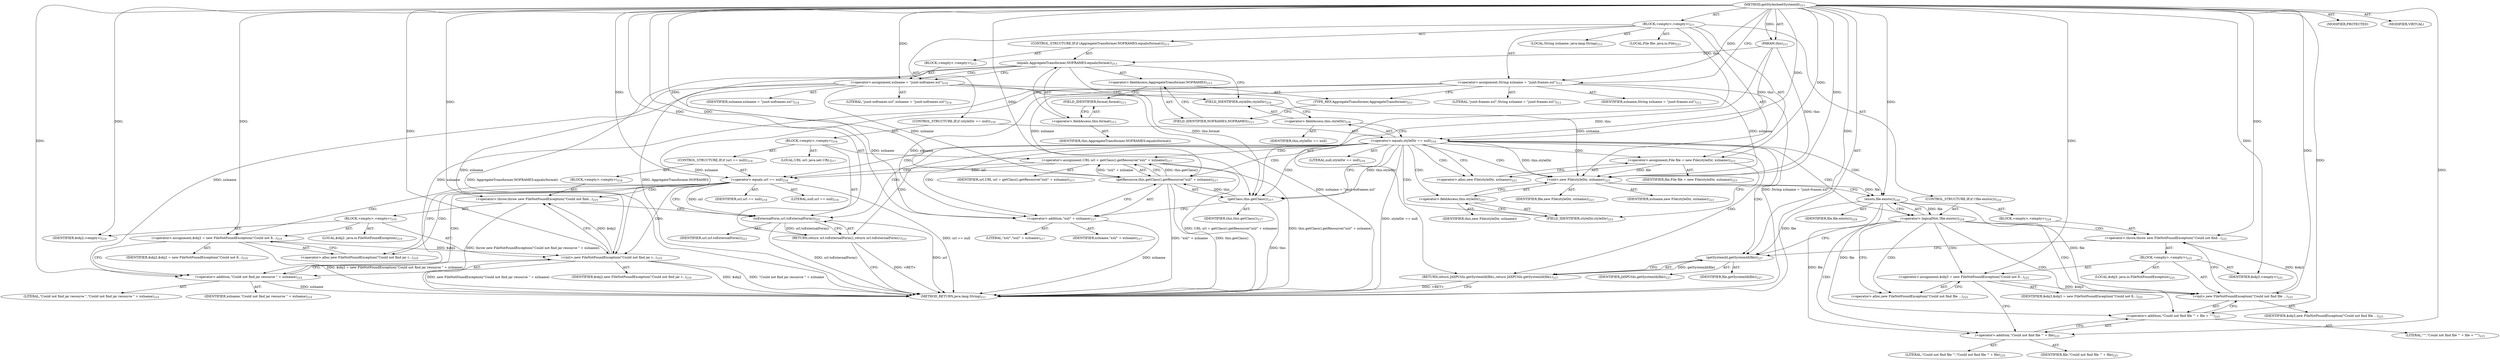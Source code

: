 digraph "getStylesheetSystemId" {  
"111669149708" [label = <(METHOD,getStylesheetSystemId)<SUB>211</SUB>> ]
"115964116998" [label = <(PARAM,this)<SUB>211</SUB>> ]
"25769803799" [label = <(BLOCK,&lt;empty&gt;,&lt;empty&gt;)<SUB>211</SUB>> ]
"94489280520" [label = <(LOCAL,String xslname: java.lang.String)<SUB>212</SUB>> ]
"30064771144" [label = <(&lt;operator&gt;.assignment,String xslname = &quot;junit-frames.xsl&quot;)<SUB>212</SUB>> ]
"68719476789" [label = <(IDENTIFIER,xslname,String xslname = &quot;junit-frames.xsl&quot;)<SUB>212</SUB>> ]
"90194313223" [label = <(LITERAL,&quot;junit-frames.xsl&quot;,String xslname = &quot;junit-frames.xsl&quot;)<SUB>212</SUB>> ]
"47244640265" [label = <(CONTROL_STRUCTURE,IF,if (AggregateTransformer.NOFRAMES.equals(format)))<SUB>213</SUB>> ]
"30064771145" [label = <(equals,AggregateTransformer.NOFRAMES.equals(format))<SUB>213</SUB>> ]
"30064771146" [label = <(&lt;operator&gt;.fieldAccess,AggregateTransformer.NOFRAMES)<SUB>213</SUB>> ]
"180388626437" [label = <(TYPE_REF,AggregateTransformer,AggregateTransformer)<SUB>213</SUB>> ]
"55834574869" [label = <(FIELD_IDENTIFIER,NOFRAMES,NOFRAMES)<SUB>213</SUB>> ]
"30064771147" [label = <(&lt;operator&gt;.fieldAccess,this.format)<SUB>213</SUB>> ]
"68719476790" [label = <(IDENTIFIER,this,AggregateTransformer.NOFRAMES.equals(format))> ]
"55834574870" [label = <(FIELD_IDENTIFIER,format,format)<SUB>213</SUB>> ]
"25769803800" [label = <(BLOCK,&lt;empty&gt;,&lt;empty&gt;)<SUB>213</SUB>> ]
"30064771148" [label = <(&lt;operator&gt;.assignment,xslname = &quot;junit-noframes.xsl&quot;)<SUB>214</SUB>> ]
"68719476791" [label = <(IDENTIFIER,xslname,xslname = &quot;junit-noframes.xsl&quot;)<SUB>214</SUB>> ]
"90194313224" [label = <(LITERAL,&quot;junit-noframes.xsl&quot;,xslname = &quot;junit-noframes.xsl&quot;)<SUB>214</SUB>> ]
"47244640266" [label = <(CONTROL_STRUCTURE,IF,if (styleDir == null))<SUB>216</SUB>> ]
"30064771149" [label = <(&lt;operator&gt;.equals,styleDir == null)<SUB>216</SUB>> ]
"30064771150" [label = <(&lt;operator&gt;.fieldAccess,this.styleDir)<SUB>216</SUB>> ]
"68719476792" [label = <(IDENTIFIER,this,styleDir == null)> ]
"55834574871" [label = <(FIELD_IDENTIFIER,styleDir,styleDir)<SUB>216</SUB>> ]
"90194313225" [label = <(LITERAL,null,styleDir == null)<SUB>216</SUB>> ]
"25769803801" [label = <(BLOCK,&lt;empty&gt;,&lt;empty&gt;)<SUB>216</SUB>> ]
"94489280521" [label = <(LOCAL,URL url: java.net.URL)<SUB>217</SUB>> ]
"30064771151" [label = <(&lt;operator&gt;.assignment,URL url = getClass().getResource(&quot;xsl/&quot; + xslname))<SUB>217</SUB>> ]
"68719476793" [label = <(IDENTIFIER,url,URL url = getClass().getResource(&quot;xsl/&quot; + xslname))<SUB>217</SUB>> ]
"30064771152" [label = <(getResource,this.getClass().getResource(&quot;xsl/&quot; + xslname))<SUB>217</SUB>> ]
"30064771153" [label = <(getClass,this.getClass())<SUB>217</SUB>> ]
"68719476743" [label = <(IDENTIFIER,this,this.getClass())<SUB>217</SUB>> ]
"30064771154" [label = <(&lt;operator&gt;.addition,&quot;xsl/&quot; + xslname)<SUB>217</SUB>> ]
"90194313226" [label = <(LITERAL,&quot;xsl/&quot;,&quot;xsl/&quot; + xslname)<SUB>217</SUB>> ]
"68719476794" [label = <(IDENTIFIER,xslname,&quot;xsl/&quot; + xslname)<SUB>217</SUB>> ]
"47244640267" [label = <(CONTROL_STRUCTURE,IF,if (url == null))<SUB>218</SUB>> ]
"30064771155" [label = <(&lt;operator&gt;.equals,url == null)<SUB>218</SUB>> ]
"68719476795" [label = <(IDENTIFIER,url,url == null)<SUB>218</SUB>> ]
"90194313227" [label = <(LITERAL,null,url == null)<SUB>218</SUB>> ]
"25769803802" [label = <(BLOCK,&lt;empty&gt;,&lt;empty&gt;)<SUB>218</SUB>> ]
"30064771156" [label = <(&lt;operator&gt;.throw,throw new FileNotFoundException(&quot;Could not find...)<SUB>219</SUB>> ]
"25769803803" [label = <(BLOCK,&lt;empty&gt;,&lt;empty&gt;)<SUB>219</SUB>> ]
"94489280522" [label = <(LOCAL,$obj2: java.io.FileNotFoundException)<SUB>219</SUB>> ]
"30064771157" [label = <(&lt;operator&gt;.assignment,$obj2 = new FileNotFoundException(&quot;Could not fi...)<SUB>219</SUB>> ]
"68719476796" [label = <(IDENTIFIER,$obj2,$obj2 = new FileNotFoundException(&quot;Could not fi...)<SUB>219</SUB>> ]
"30064771158" [label = <(&lt;operator&gt;.alloc,new FileNotFoundException(&quot;Could not find jar r...)<SUB>219</SUB>> ]
"30064771159" [label = <(&lt;init&gt;,new FileNotFoundException(&quot;Could not find jar r...)<SUB>219</SUB>> ]
"68719476797" [label = <(IDENTIFIER,$obj2,new FileNotFoundException(&quot;Could not find jar r...)<SUB>219</SUB>> ]
"30064771160" [label = <(&lt;operator&gt;.addition,&quot;Could not find jar resource &quot; + xslname)<SUB>219</SUB>> ]
"90194313228" [label = <(LITERAL,&quot;Could not find jar resource &quot;,&quot;Could not find jar resource &quot; + xslname)<SUB>219</SUB>> ]
"68719476798" [label = <(IDENTIFIER,xslname,&quot;Could not find jar resource &quot; + xslname)<SUB>219</SUB>> ]
"68719476799" [label = <(IDENTIFIER,$obj2,&lt;empty&gt;)<SUB>219</SUB>> ]
"146028888066" [label = <(RETURN,return url.toExternalForm();,return url.toExternalForm();)<SUB>221</SUB>> ]
"30064771161" [label = <(toExternalForm,url.toExternalForm())<SUB>221</SUB>> ]
"68719476800" [label = <(IDENTIFIER,url,url.toExternalForm())<SUB>221</SUB>> ]
"94489280523" [label = <(LOCAL,File file: java.io.File)<SUB>223</SUB>> ]
"30064771162" [label = <(&lt;operator&gt;.assignment,File file = new File(styleDir, xslname))<SUB>223</SUB>> ]
"68719476801" [label = <(IDENTIFIER,file,File file = new File(styleDir, xslname))<SUB>223</SUB>> ]
"30064771163" [label = <(&lt;operator&gt;.alloc,new File(styleDir, xslname))<SUB>223</SUB>> ]
"30064771164" [label = <(&lt;init&gt;,new File(styleDir, xslname))<SUB>223</SUB>> ]
"68719476802" [label = <(IDENTIFIER,file,new File(styleDir, xslname))<SUB>223</SUB>> ]
"30064771165" [label = <(&lt;operator&gt;.fieldAccess,this.styleDir)<SUB>223</SUB>> ]
"68719476803" [label = <(IDENTIFIER,this,new File(styleDir, xslname))> ]
"55834574872" [label = <(FIELD_IDENTIFIER,styleDir,styleDir)<SUB>223</SUB>> ]
"68719476804" [label = <(IDENTIFIER,xslname,new File(styleDir, xslname))<SUB>223</SUB>> ]
"47244640268" [label = <(CONTROL_STRUCTURE,IF,if (!file.exists()))<SUB>224</SUB>> ]
"30064771166" [label = <(&lt;operator&gt;.logicalNot,!file.exists())<SUB>224</SUB>> ]
"30064771167" [label = <(exists,file.exists())<SUB>224</SUB>> ]
"68719476805" [label = <(IDENTIFIER,file,file.exists())<SUB>224</SUB>> ]
"25769803804" [label = <(BLOCK,&lt;empty&gt;,&lt;empty&gt;)<SUB>224</SUB>> ]
"30064771168" [label = <(&lt;operator&gt;.throw,throw new FileNotFoundException(&quot;Could not find...)<SUB>225</SUB>> ]
"25769803805" [label = <(BLOCK,&lt;empty&gt;,&lt;empty&gt;)<SUB>225</SUB>> ]
"94489280524" [label = <(LOCAL,$obj3: java.io.FileNotFoundException)<SUB>225</SUB>> ]
"30064771169" [label = <(&lt;operator&gt;.assignment,$obj3 = new FileNotFoundException(&quot;Could not fi...)<SUB>225</SUB>> ]
"68719476806" [label = <(IDENTIFIER,$obj3,$obj3 = new FileNotFoundException(&quot;Could not fi...)<SUB>225</SUB>> ]
"30064771170" [label = <(&lt;operator&gt;.alloc,new FileNotFoundException(&quot;Could not find file ...)<SUB>225</SUB>> ]
"30064771171" [label = <(&lt;init&gt;,new FileNotFoundException(&quot;Could not find file ...)<SUB>225</SUB>> ]
"68719476807" [label = <(IDENTIFIER,$obj3,new FileNotFoundException(&quot;Could not find file ...)<SUB>225</SUB>> ]
"30064771172" [label = <(&lt;operator&gt;.addition,&quot;Could not find file '&quot; + file + &quot;'&quot;)<SUB>225</SUB>> ]
"30064771173" [label = <(&lt;operator&gt;.addition,&quot;Could not find file '&quot; + file)<SUB>225</SUB>> ]
"90194313229" [label = <(LITERAL,&quot;Could not find file '&quot;,&quot;Could not find file '&quot; + file)<SUB>225</SUB>> ]
"68719476808" [label = <(IDENTIFIER,file,&quot;Could not find file '&quot; + file)<SUB>225</SUB>> ]
"90194313230" [label = <(LITERAL,&quot;'&quot;,&quot;Could not find file '&quot; + file + &quot;'&quot;)<SUB>225</SUB>> ]
"68719476809" [label = <(IDENTIFIER,$obj3,&lt;empty&gt;)<SUB>225</SUB>> ]
"146028888067" [label = <(RETURN,return JAXPUtils.getSystemId(file);,return JAXPUtils.getSystemId(file);)<SUB>227</SUB>> ]
"30064771174" [label = <(getSystemId,getSystemId(file))<SUB>227</SUB>> ]
"68719476810" [label = <(IDENTIFIER,JAXPUtils,getSystemId(file))<SUB>227</SUB>> ]
"68719476811" [label = <(IDENTIFIER,file,getSystemId(file))<SUB>227</SUB>> ]
"133143986214" [label = <(MODIFIER,PROTECTED)> ]
"133143986215" [label = <(MODIFIER,VIRTUAL)> ]
"128849018892" [label = <(METHOD_RETURN,java.lang.String)<SUB>211</SUB>> ]
  "111669149708" -> "115964116998"  [ label = "AST: "] 
  "111669149708" -> "25769803799"  [ label = "AST: "] 
  "111669149708" -> "133143986214"  [ label = "AST: "] 
  "111669149708" -> "133143986215"  [ label = "AST: "] 
  "111669149708" -> "128849018892"  [ label = "AST: "] 
  "25769803799" -> "94489280520"  [ label = "AST: "] 
  "25769803799" -> "30064771144"  [ label = "AST: "] 
  "25769803799" -> "47244640265"  [ label = "AST: "] 
  "25769803799" -> "47244640266"  [ label = "AST: "] 
  "25769803799" -> "94489280523"  [ label = "AST: "] 
  "25769803799" -> "30064771162"  [ label = "AST: "] 
  "25769803799" -> "30064771164"  [ label = "AST: "] 
  "25769803799" -> "47244640268"  [ label = "AST: "] 
  "25769803799" -> "146028888067"  [ label = "AST: "] 
  "30064771144" -> "68719476789"  [ label = "AST: "] 
  "30064771144" -> "90194313223"  [ label = "AST: "] 
  "47244640265" -> "30064771145"  [ label = "AST: "] 
  "47244640265" -> "25769803800"  [ label = "AST: "] 
  "30064771145" -> "30064771146"  [ label = "AST: "] 
  "30064771145" -> "30064771147"  [ label = "AST: "] 
  "30064771146" -> "180388626437"  [ label = "AST: "] 
  "30064771146" -> "55834574869"  [ label = "AST: "] 
  "30064771147" -> "68719476790"  [ label = "AST: "] 
  "30064771147" -> "55834574870"  [ label = "AST: "] 
  "25769803800" -> "30064771148"  [ label = "AST: "] 
  "30064771148" -> "68719476791"  [ label = "AST: "] 
  "30064771148" -> "90194313224"  [ label = "AST: "] 
  "47244640266" -> "30064771149"  [ label = "AST: "] 
  "47244640266" -> "25769803801"  [ label = "AST: "] 
  "30064771149" -> "30064771150"  [ label = "AST: "] 
  "30064771149" -> "90194313225"  [ label = "AST: "] 
  "30064771150" -> "68719476792"  [ label = "AST: "] 
  "30064771150" -> "55834574871"  [ label = "AST: "] 
  "25769803801" -> "94489280521"  [ label = "AST: "] 
  "25769803801" -> "30064771151"  [ label = "AST: "] 
  "25769803801" -> "47244640267"  [ label = "AST: "] 
  "25769803801" -> "146028888066"  [ label = "AST: "] 
  "30064771151" -> "68719476793"  [ label = "AST: "] 
  "30064771151" -> "30064771152"  [ label = "AST: "] 
  "30064771152" -> "30064771153"  [ label = "AST: "] 
  "30064771152" -> "30064771154"  [ label = "AST: "] 
  "30064771153" -> "68719476743"  [ label = "AST: "] 
  "30064771154" -> "90194313226"  [ label = "AST: "] 
  "30064771154" -> "68719476794"  [ label = "AST: "] 
  "47244640267" -> "30064771155"  [ label = "AST: "] 
  "47244640267" -> "25769803802"  [ label = "AST: "] 
  "30064771155" -> "68719476795"  [ label = "AST: "] 
  "30064771155" -> "90194313227"  [ label = "AST: "] 
  "25769803802" -> "30064771156"  [ label = "AST: "] 
  "30064771156" -> "25769803803"  [ label = "AST: "] 
  "25769803803" -> "94489280522"  [ label = "AST: "] 
  "25769803803" -> "30064771157"  [ label = "AST: "] 
  "25769803803" -> "30064771159"  [ label = "AST: "] 
  "25769803803" -> "68719476799"  [ label = "AST: "] 
  "30064771157" -> "68719476796"  [ label = "AST: "] 
  "30064771157" -> "30064771158"  [ label = "AST: "] 
  "30064771159" -> "68719476797"  [ label = "AST: "] 
  "30064771159" -> "30064771160"  [ label = "AST: "] 
  "30064771160" -> "90194313228"  [ label = "AST: "] 
  "30064771160" -> "68719476798"  [ label = "AST: "] 
  "146028888066" -> "30064771161"  [ label = "AST: "] 
  "30064771161" -> "68719476800"  [ label = "AST: "] 
  "30064771162" -> "68719476801"  [ label = "AST: "] 
  "30064771162" -> "30064771163"  [ label = "AST: "] 
  "30064771164" -> "68719476802"  [ label = "AST: "] 
  "30064771164" -> "30064771165"  [ label = "AST: "] 
  "30064771164" -> "68719476804"  [ label = "AST: "] 
  "30064771165" -> "68719476803"  [ label = "AST: "] 
  "30064771165" -> "55834574872"  [ label = "AST: "] 
  "47244640268" -> "30064771166"  [ label = "AST: "] 
  "47244640268" -> "25769803804"  [ label = "AST: "] 
  "30064771166" -> "30064771167"  [ label = "AST: "] 
  "30064771167" -> "68719476805"  [ label = "AST: "] 
  "25769803804" -> "30064771168"  [ label = "AST: "] 
  "30064771168" -> "25769803805"  [ label = "AST: "] 
  "25769803805" -> "94489280524"  [ label = "AST: "] 
  "25769803805" -> "30064771169"  [ label = "AST: "] 
  "25769803805" -> "30064771171"  [ label = "AST: "] 
  "25769803805" -> "68719476809"  [ label = "AST: "] 
  "30064771169" -> "68719476806"  [ label = "AST: "] 
  "30064771169" -> "30064771170"  [ label = "AST: "] 
  "30064771171" -> "68719476807"  [ label = "AST: "] 
  "30064771171" -> "30064771172"  [ label = "AST: "] 
  "30064771172" -> "30064771173"  [ label = "AST: "] 
  "30064771172" -> "90194313230"  [ label = "AST: "] 
  "30064771173" -> "90194313229"  [ label = "AST: "] 
  "30064771173" -> "68719476808"  [ label = "AST: "] 
  "146028888067" -> "30064771174"  [ label = "AST: "] 
  "30064771174" -> "68719476810"  [ label = "AST: "] 
  "30064771174" -> "68719476811"  [ label = "AST: "] 
  "30064771144" -> "180388626437"  [ label = "CFG: "] 
  "30064771162" -> "55834574872"  [ label = "CFG: "] 
  "30064771164" -> "30064771167"  [ label = "CFG: "] 
  "146028888067" -> "128849018892"  [ label = "CFG: "] 
  "30064771145" -> "30064771148"  [ label = "CFG: "] 
  "30064771145" -> "55834574871"  [ label = "CFG: "] 
  "30064771149" -> "30064771153"  [ label = "CFG: "] 
  "30064771149" -> "30064771163"  [ label = "CFG: "] 
  "30064771163" -> "30064771162"  [ label = "CFG: "] 
  "30064771165" -> "30064771164"  [ label = "CFG: "] 
  "30064771166" -> "30064771170"  [ label = "CFG: "] 
  "30064771166" -> "30064771174"  [ label = "CFG: "] 
  "30064771174" -> "146028888067"  [ label = "CFG: "] 
  "30064771146" -> "55834574870"  [ label = "CFG: "] 
  "30064771147" -> "30064771145"  [ label = "CFG: "] 
  "30064771148" -> "55834574871"  [ label = "CFG: "] 
  "30064771150" -> "30064771149"  [ label = "CFG: "] 
  "30064771151" -> "30064771155"  [ label = "CFG: "] 
  "146028888066" -> "128849018892"  [ label = "CFG: "] 
  "55834574872" -> "30064771165"  [ label = "CFG: "] 
  "30064771167" -> "30064771166"  [ label = "CFG: "] 
  "30064771168" -> "30064771174"  [ label = "CFG: "] 
  "180388626437" -> "55834574869"  [ label = "CFG: "] 
  "55834574869" -> "30064771146"  [ label = "CFG: "] 
  "55834574870" -> "30064771147"  [ label = "CFG: "] 
  "55834574871" -> "30064771150"  [ label = "CFG: "] 
  "30064771152" -> "30064771151"  [ label = "CFG: "] 
  "30064771155" -> "30064771158"  [ label = "CFG: "] 
  "30064771155" -> "30064771161"  [ label = "CFG: "] 
  "30064771161" -> "146028888066"  [ label = "CFG: "] 
  "30064771153" -> "30064771154"  [ label = "CFG: "] 
  "30064771154" -> "30064771152"  [ label = "CFG: "] 
  "30064771156" -> "30064771161"  [ label = "CFG: "] 
  "30064771169" -> "30064771173"  [ label = "CFG: "] 
  "30064771171" -> "30064771168"  [ label = "CFG: "] 
  "30064771170" -> "30064771169"  [ label = "CFG: "] 
  "30064771172" -> "30064771171"  [ label = "CFG: "] 
  "30064771157" -> "30064771160"  [ label = "CFG: "] 
  "30064771159" -> "30064771156"  [ label = "CFG: "] 
  "30064771173" -> "30064771172"  [ label = "CFG: "] 
  "30064771158" -> "30064771157"  [ label = "CFG: "] 
  "30064771160" -> "30064771159"  [ label = "CFG: "] 
  "111669149708" -> "30064771144"  [ label = "CFG: "] 
  "146028888067" -> "128849018892"  [ label = "DDG: &lt;RET&gt;"] 
  "146028888066" -> "128849018892"  [ label = "DDG: &lt;RET&gt;"] 
  "30064771144" -> "128849018892"  [ label = "DDG: String xslname = &quot;junit-frames.xsl&quot;"] 
  "30064771145" -> "128849018892"  [ label = "DDG: AggregateTransformer.NOFRAMES"] 
  "30064771145" -> "128849018892"  [ label = "DDG: AggregateTransformer.NOFRAMES.equals(format)"] 
  "30064771148" -> "128849018892"  [ label = "DDG: xslname = &quot;junit-noframes.xsl&quot;"] 
  "30064771149" -> "128849018892"  [ label = "DDG: styleDir == null"] 
  "30064771153" -> "128849018892"  [ label = "DDG: this"] 
  "30064771152" -> "128849018892"  [ label = "DDG: this.getClass()"] 
  "30064771154" -> "128849018892"  [ label = "DDG: xslname"] 
  "30064771152" -> "128849018892"  [ label = "DDG: &quot;xsl/&quot; + xslname"] 
  "30064771151" -> "128849018892"  [ label = "DDG: this.getClass().getResource(&quot;xsl/&quot; + xslname)"] 
  "30064771151" -> "128849018892"  [ label = "DDG: URL url = getClass().getResource(&quot;xsl/&quot; + xslname)"] 
  "30064771155" -> "128849018892"  [ label = "DDG: url == null"] 
  "30064771157" -> "128849018892"  [ label = "DDG: $obj2 = new FileNotFoundException(&quot;Could not find jar resource &quot; + xslname)"] 
  "30064771159" -> "128849018892"  [ label = "DDG: $obj2"] 
  "30064771160" -> "128849018892"  [ label = "DDG: xslname"] 
  "30064771159" -> "128849018892"  [ label = "DDG: &quot;Could not find jar resource &quot; + xslname"] 
  "30064771159" -> "128849018892"  [ label = "DDG: new FileNotFoundException(&quot;Could not find jar resource &quot; + xslname)"] 
  "30064771156" -> "128849018892"  [ label = "DDG: throw new FileNotFoundException(&quot;Could not find jar resource &quot; + xslname);"] 
  "30064771161" -> "128849018892"  [ label = "DDG: url"] 
  "30064771161" -> "128849018892"  [ label = "DDG: url.toExternalForm()"] 
  "111669149708" -> "115964116998"  [ label = "DDG: "] 
  "111669149708" -> "30064771144"  [ label = "DDG: "] 
  "111669149708" -> "30064771162"  [ label = "DDG: "] 
  "30064771174" -> "146028888067"  [ label = "DDG: getSystemId(file)"] 
  "30064771162" -> "30064771164"  [ label = "DDG: file"] 
  "111669149708" -> "30064771164"  [ label = "DDG: "] 
  "115964116998" -> "30064771164"  [ label = "DDG: this"] 
  "30064771149" -> "30064771164"  [ label = "DDG: this.styleDir"] 
  "30064771144" -> "30064771164"  [ label = "DDG: xslname"] 
  "30064771148" -> "30064771164"  [ label = "DDG: xslname"] 
  "115964116998" -> "30064771145"  [ label = "DDG: this"] 
  "111669149708" -> "30064771148"  [ label = "DDG: "] 
  "115964116998" -> "30064771149"  [ label = "DDG: this"] 
  "111669149708" -> "30064771149"  [ label = "DDG: "] 
  "30064771152" -> "30064771151"  [ label = "DDG: this.getClass()"] 
  "30064771152" -> "30064771151"  [ label = "DDG: &quot;xsl/&quot; + xslname"] 
  "30064771161" -> "146028888066"  [ label = "DDG: url.toExternalForm()"] 
  "30064771167" -> "30064771166"  [ label = "DDG: file"] 
  "111669149708" -> "30064771174"  [ label = "DDG: "] 
  "30064771167" -> "30064771174"  [ label = "DDG: file"] 
  "30064771164" -> "30064771167"  [ label = "DDG: file"] 
  "111669149708" -> "30064771167"  [ label = "DDG: "] 
  "30064771171" -> "30064771168"  [ label = "DDG: $obj3"] 
  "111669149708" -> "30064771168"  [ label = "DDG: "] 
  "30064771153" -> "30064771152"  [ label = "DDG: this"] 
  "111669149708" -> "30064771152"  [ label = "DDG: "] 
  "30064771144" -> "30064771152"  [ label = "DDG: xslname"] 
  "30064771148" -> "30064771152"  [ label = "DDG: xslname"] 
  "30064771151" -> "30064771155"  [ label = "DDG: url"] 
  "111669149708" -> "30064771155"  [ label = "DDG: "] 
  "30064771155" -> "30064771161"  [ label = "DDG: url"] 
  "111669149708" -> "30064771161"  [ label = "DDG: "] 
  "111669149708" -> "30064771169"  [ label = "DDG: "] 
  "111669149708" -> "68719476809"  [ label = "DDG: "] 
  "115964116998" -> "30064771153"  [ label = "DDG: this"] 
  "30064771145" -> "30064771153"  [ label = "DDG: this.format"] 
  "30064771149" -> "30064771153"  [ label = "DDG: this.styleDir"] 
  "111669149708" -> "30064771153"  [ label = "DDG: "] 
  "111669149708" -> "30064771154"  [ label = "DDG: "] 
  "30064771144" -> "30064771154"  [ label = "DDG: xslname"] 
  "30064771148" -> "30064771154"  [ label = "DDG: xslname"] 
  "30064771159" -> "30064771156"  [ label = "DDG: $obj2"] 
  "111669149708" -> "30064771156"  [ label = "DDG: "] 
  "30064771169" -> "30064771171"  [ label = "DDG: $obj3"] 
  "111669149708" -> "30064771171"  [ label = "DDG: "] 
  "30064771167" -> "30064771171"  [ label = "DDG: file"] 
  "111669149708" -> "30064771157"  [ label = "DDG: "] 
  "111669149708" -> "68719476799"  [ label = "DDG: "] 
  "111669149708" -> "30064771172"  [ label = "DDG: "] 
  "30064771167" -> "30064771172"  [ label = "DDG: file"] 
  "30064771157" -> "30064771159"  [ label = "DDG: $obj2"] 
  "111669149708" -> "30064771159"  [ label = "DDG: "] 
  "30064771144" -> "30064771159"  [ label = "DDG: xslname"] 
  "30064771148" -> "30064771159"  [ label = "DDG: xslname"] 
  "111669149708" -> "30064771173"  [ label = "DDG: "] 
  "30064771167" -> "30064771173"  [ label = "DDG: file"] 
  "111669149708" -> "30064771160"  [ label = "DDG: "] 
  "30064771144" -> "30064771160"  [ label = "DDG: xslname"] 
  "30064771148" -> "30064771160"  [ label = "DDG: xslname"] 
  "30064771145" -> "30064771148"  [ label = "CDG: "] 
  "30064771149" -> "146028888066"  [ label = "CDG: "] 
  "30064771149" -> "146028888067"  [ label = "CDG: "] 
  "30064771149" -> "30064771153"  [ label = "CDG: "] 
  "30064771149" -> "55834574872"  [ label = "CDG: "] 
  "30064771149" -> "30064771154"  [ label = "CDG: "] 
  "30064771149" -> "30064771151"  [ label = "CDG: "] 
  "30064771149" -> "30064771152"  [ label = "CDG: "] 
  "30064771149" -> "30064771174"  [ label = "CDG: "] 
  "30064771149" -> "30064771161"  [ label = "CDG: "] 
  "30064771149" -> "30064771162"  [ label = "CDG: "] 
  "30064771149" -> "30064771155"  [ label = "CDG: "] 
  "30064771149" -> "30064771167"  [ label = "CDG: "] 
  "30064771149" -> "30064771165"  [ label = "CDG: "] 
  "30064771149" -> "30064771166"  [ label = "CDG: "] 
  "30064771149" -> "30064771163"  [ label = "CDG: "] 
  "30064771149" -> "30064771164"  [ label = "CDG: "] 
  "30064771166" -> "30064771173"  [ label = "CDG: "] 
  "30064771166" -> "30064771171"  [ label = "CDG: "] 
  "30064771166" -> "30064771172"  [ label = "CDG: "] 
  "30064771166" -> "30064771169"  [ label = "CDG: "] 
  "30064771166" -> "30064771170"  [ label = "CDG: "] 
  "30064771166" -> "30064771168"  [ label = "CDG: "] 
  "30064771155" -> "30064771159"  [ label = "CDG: "] 
  "30064771155" -> "30064771160"  [ label = "CDG: "] 
  "30064771155" -> "30064771157"  [ label = "CDG: "] 
  "30064771155" -> "30064771158"  [ label = "CDG: "] 
  "30064771155" -> "30064771156"  [ label = "CDG: "] 
}
